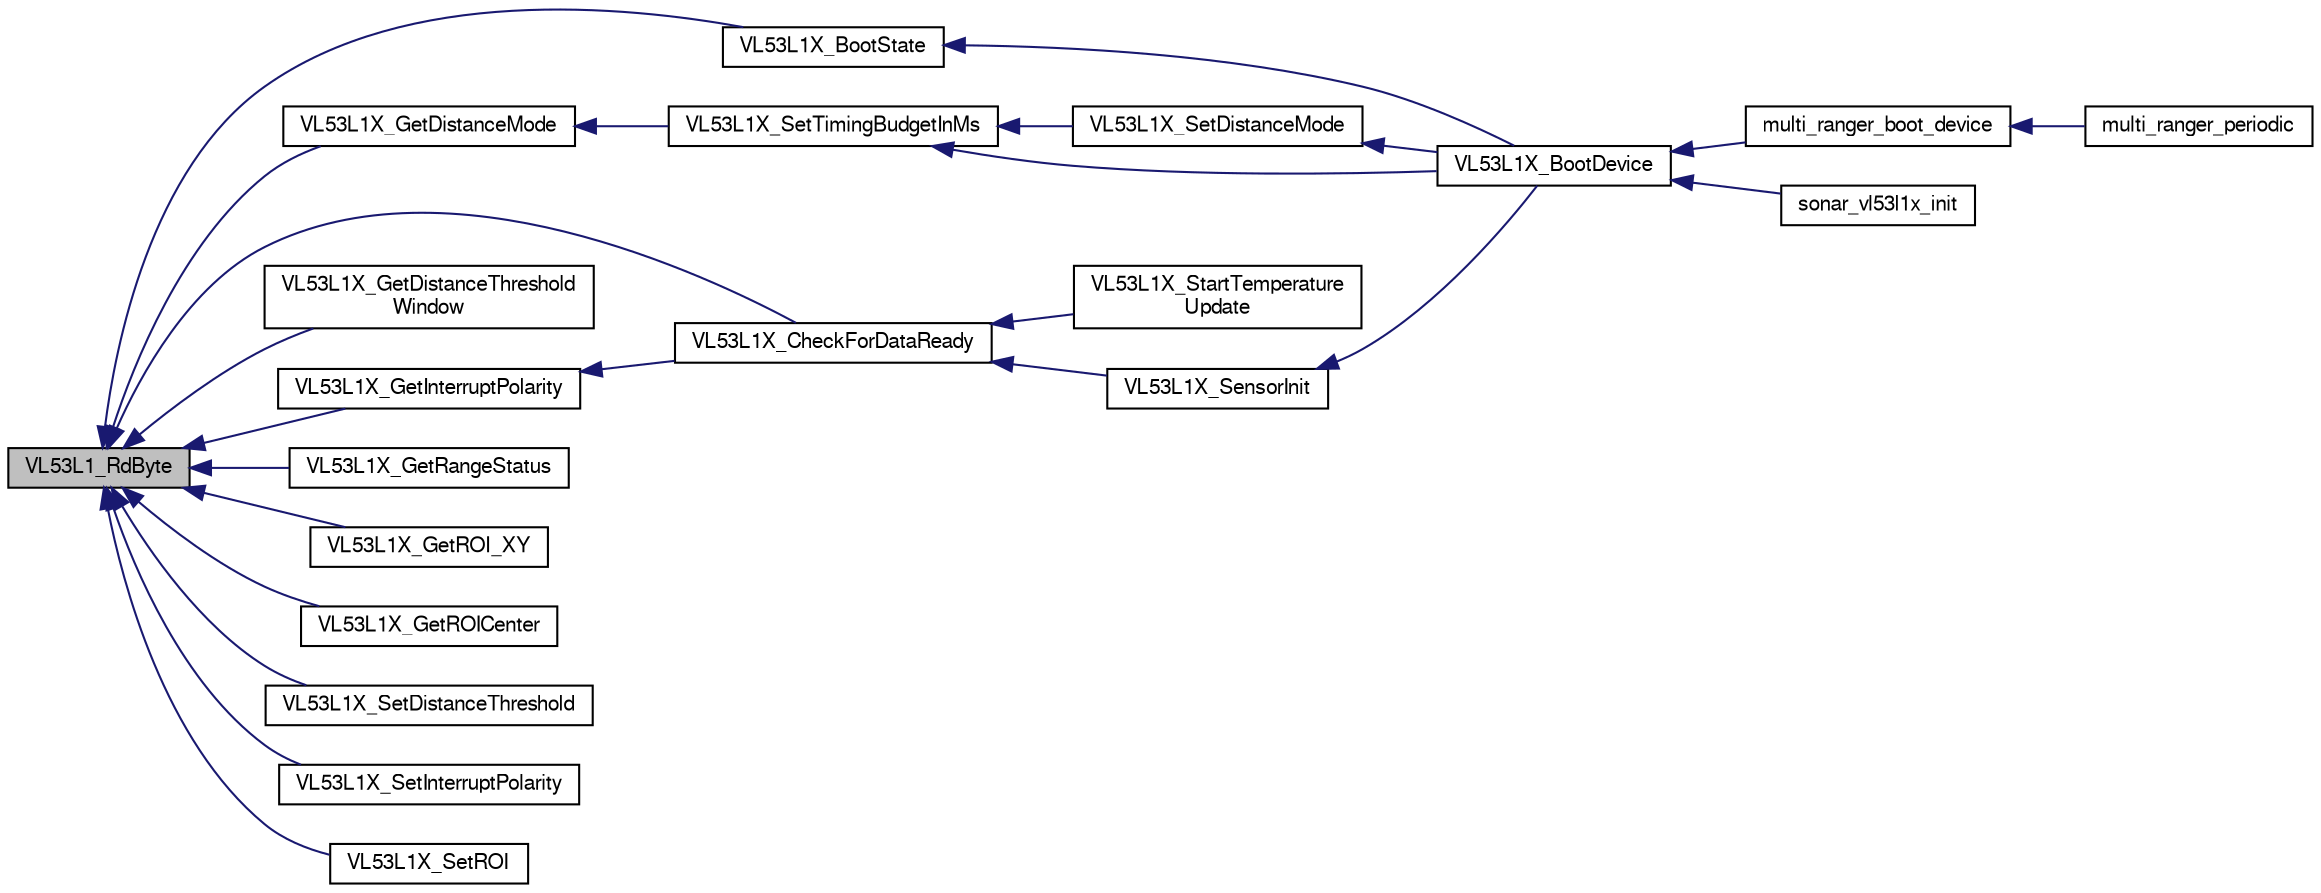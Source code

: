 digraph "VL53L1_RdByte"
{
  edge [fontname="FreeSans",fontsize="10",labelfontname="FreeSans",labelfontsize="10"];
  node [fontname="FreeSans",fontsize="10",shape=record];
  rankdir="LR";
  Node1 [label="VL53L1_RdByte",height=0.2,width=0.4,color="black", fillcolor="grey75", style="filled", fontcolor="black"];
  Node1 -> Node2 [dir="back",color="midnightblue",fontsize="10",style="solid",fontname="FreeSans"];
  Node2 [label="VL53L1X_BootState",height=0.2,width=0.4,color="black", fillcolor="white", style="filled",URL="$vl53l1x__api_8h.html#a2c2712e30ef7022410a78af61ee64770",tooltip="This function returns the boot state of the device (1:booted, 0:not booted) "];
  Node2 -> Node3 [dir="back",color="midnightblue",fontsize="10",style="solid",fontname="FreeSans"];
  Node3 [label="VL53L1X_BootDevice",height=0.2,width=0.4,color="black", fillcolor="white", style="filled",URL="$vl53l1x__api_8h.html#a4f5f0ac3cdbbcbc565f0babde7db4588",tooltip="Implement boot sequence of VL53L1 device as described in documentation See VL53L1X_SetTimingBudgetInM..."];
  Node3 -> Node4 [dir="back",color="midnightblue",fontsize="10",style="solid",fontname="FreeSans"];
  Node4 [label="multi_ranger_boot_device",height=0.2,width=0.4,color="black", fillcolor="white", style="filled",URL="$cf__deck__multi__ranger_8c.html#a63ef1a1fb2184ea792b37e6982099348",tooltip="Boot a device. "];
  Node4 -> Node5 [dir="back",color="midnightblue",fontsize="10",style="solid",fontname="FreeSans"];
  Node5 [label="multi_ranger_periodic",height=0.2,width=0.4,color="black", fillcolor="white", style="filled",URL="$cf__deck__multi__ranger_8h.html#ab23c504c8c7175c03a791e85d8c721a6",tooltip="Module periodic function. "];
  Node3 -> Node6 [dir="back",color="midnightblue",fontsize="10",style="solid",fontname="FreeSans"];
  Node6 [label="sonar_vl53l1x_init",height=0.2,width=0.4,color="black", fillcolor="white", style="filled",URL="$sonar__vl53l1x_8h.html#af22954043e5570ba94680eec7b483fa0"];
  Node1 -> Node7 [dir="back",color="midnightblue",fontsize="10",style="solid",fontname="FreeSans"];
  Node7 [label="VL53L1X_CheckForDataReady",height=0.2,width=0.4,color="black", fillcolor="white", style="filled",URL="$vl53l1x__api_8h.html#a4d37ff28a4c3996805e1fe3fd4fe0206",tooltip="This function checks if the new ranging data is available by polling the dedicated register..."];
  Node7 -> Node8 [dir="back",color="midnightblue",fontsize="10",style="solid",fontname="FreeSans"];
  Node8 [label="VL53L1X_SensorInit",height=0.2,width=0.4,color="black", fillcolor="white", style="filled",URL="$vl53l1x__api_8h.html#a09f0e0407aa544559216b42f6745d5fa",tooltip="This function loads the 135 bytes default values to initialize the sensor. "];
  Node8 -> Node3 [dir="back",color="midnightblue",fontsize="10",style="solid",fontname="FreeSans"];
  Node7 -> Node9 [dir="back",color="midnightblue",fontsize="10",style="solid",fontname="FreeSans"];
  Node9 [label="VL53L1X_StartTemperature\lUpdate",height=0.2,width=0.4,color="black", fillcolor="white", style="filled",URL="$vl53l1x__api_8h.html#afa096166165ff67887c9fd9f9dbdd691",tooltip="This function performs the temperature calibration. "];
  Node1 -> Node10 [dir="back",color="midnightblue",fontsize="10",style="solid",fontname="FreeSans"];
  Node10 [label="VL53L1X_GetDistanceMode",height=0.2,width=0.4,color="black", fillcolor="white", style="filled",URL="$vl53l1x__api_8h.html#a0fac06ee1759ea014072d7974ab9273c",tooltip="This function returns the current distance mode (1=short, 2=long). "];
  Node10 -> Node11 [dir="back",color="midnightblue",fontsize="10",style="solid",fontname="FreeSans"];
  Node11 [label="VL53L1X_SetTimingBudgetInMs",height=0.2,width=0.4,color="black", fillcolor="white", style="filled",URL="$vl53l1x__api_8h.html#a96416653f93aa7e5b8ed954c8b9cdd9f",tooltip="This function programs the timing budget in ms. "];
  Node11 -> Node3 [dir="back",color="midnightblue",fontsize="10",style="solid",fontname="FreeSans"];
  Node11 -> Node12 [dir="back",color="midnightblue",fontsize="10",style="solid",fontname="FreeSans"];
  Node12 [label="VL53L1X_SetDistanceMode",height=0.2,width=0.4,color="black", fillcolor="white", style="filled",URL="$vl53l1x__api_8h.html#a1bed9923a29d7a7521d8c8e9a96cf97d",tooltip="This function programs the distance mode (1=short, 2=long(default)). "];
  Node12 -> Node3 [dir="back",color="midnightblue",fontsize="10",style="solid",fontname="FreeSans"];
  Node1 -> Node13 [dir="back",color="midnightblue",fontsize="10",style="solid",fontname="FreeSans"];
  Node13 [label="VL53L1X_GetDistanceThreshold\lWindow",height=0.2,width=0.4,color="black", fillcolor="white", style="filled",URL="$vl53l1x__api_8h.html#a3193a952dc2159c8ae3e4092ea6d5eeb",tooltip="This function returns the window detection mode (0=below; 1=above; 2=out; 3=in) "];
  Node1 -> Node14 [dir="back",color="midnightblue",fontsize="10",style="solid",fontname="FreeSans"];
  Node14 [label="VL53L1X_GetInterruptPolarity",height=0.2,width=0.4,color="black", fillcolor="white", style="filled",URL="$vl53l1x__api_8h.html#a8249b0d608abb9be4beefaf81cb34713",tooltip="This function returns the current interrupt polarity 1=active high (default), 0=active low..."];
  Node14 -> Node7 [dir="back",color="midnightblue",fontsize="10",style="solid",fontname="FreeSans"];
  Node1 -> Node15 [dir="back",color="midnightblue",fontsize="10",style="solid",fontname="FreeSans"];
  Node15 [label="VL53L1X_GetRangeStatus",height=0.2,width=0.4,color="black", fillcolor="white", style="filled",URL="$vl53l1x__api_8h.html#a5b399afb0ef8423ddd5a83897a9974da",tooltip="This function returns the ranging status error  (0:no error, 1:sigma failed, 2:signal failed..."];
  Node1 -> Node16 [dir="back",color="midnightblue",fontsize="10",style="solid",fontname="FreeSans"];
  Node16 [label="VL53L1X_GetROI_XY",height=0.2,width=0.4,color="black", fillcolor="white", style="filled",URL="$vl53l1x__api_8h.html#a00b10506941ef2584ee7fad0937a0c36",tooltip="This function returns width X and height Y. "];
  Node1 -> Node17 [dir="back",color="midnightblue",fontsize="10",style="solid",fontname="FreeSans"];
  Node17 [label="VL53L1X_GetROICenter",height=0.2,width=0.4,color="black", fillcolor="white", style="filled",URL="$vl53l1x__api_8h.html#ad216c17a2c6291f9bb0cd8f903db543d",tooltip="This function returns the current user ROI center. "];
  Node1 -> Node18 [dir="back",color="midnightblue",fontsize="10",style="solid",fontname="FreeSans"];
  Node18 [label="VL53L1X_SetDistanceThreshold",height=0.2,width=0.4,color="black", fillcolor="white", style="filled",URL="$vl53l1x__api_8h.html#aab8c6715dd0a1e694e1e92cbf3dd8d2a",tooltip="This function programs the threshold detection mode Example: VL53L1X_SetDistanceThreshold(dev,100,300,0,1): Below 100  VL53L1X_SetDistanceThreshold(dev,100,300,1,1): Above 300  VL53L1X_SetDistanceThreshold(dev,100,300,2,1): Out of window  VL53L1X_SetDistanceThreshold(dev,100,300,3,1): In window  . "];
  Node1 -> Node19 [dir="back",color="midnightblue",fontsize="10",style="solid",fontname="FreeSans"];
  Node19 [label="VL53L1X_SetInterruptPolarity",height=0.2,width=0.4,color="black", fillcolor="white", style="filled",URL="$vl53l1x__api_8h.html#a97c366aa4aa567c752f1d1bb6fc56cd3",tooltip="This function programs the interrupt polarity 1=active high (default), 0=active low. "];
  Node1 -> Node20 [dir="back",color="midnightblue",fontsize="10",style="solid",fontname="FreeSans"];
  Node20 [label="VL53L1X_SetROI",height=0.2,width=0.4,color="black", fillcolor="white", style="filled",URL="$vl53l1x__api_8h.html#ae65432b46f39bf17ccbf560b19632a45",tooltip="This function programs the ROI (Region of Interest) The ROI position is centered, only the ROI size c..."];
}
